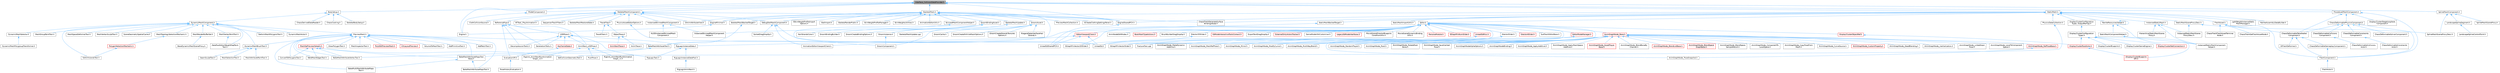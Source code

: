 digraph "Interface_CollisionDataProvider.h"
{
 // INTERACTIVE_SVG=YES
 // LATEX_PDF_SIZE
  bgcolor="transparent";
  edge [fontname=Helvetica,fontsize=10,labelfontname=Helvetica,labelfontsize=10];
  node [fontname=Helvetica,fontsize=10,shape=box,height=0.2,width=0.4];
  Node1 [id="Node000001",label="Interface_CollisionDataProvider.h",height=0.2,width=0.4,color="gray40", fillcolor="grey60", style="filled", fontcolor="black",tooltip=" "];
  Node1 -> Node2 [id="edge1_Node000001_Node000002",dir="back",color="steelblue1",style="solid",tooltip=" "];
  Node2 [id="Node000002",label="BodySetup.h",height=0.2,width=0.4,color="grey40", fillcolor="white", style="filled",URL="$d8/d7b/BodySetup_8h.html",tooltip=" "];
  Node2 -> Node3 [id="edge2_Node000002_Node000003",dir="back",color="steelblue1",style="solid",tooltip=" "];
  Node3 [id="Node000003",label="ChaosCooking.h",height=0.2,width=0.4,color="grey40", fillcolor="white", style="filled",URL="$de/d88/ChaosCooking_8h.html",tooltip=" "];
  Node2 -> Node4 [id="edge3_Node000002_Node000004",dir="back",color="steelblue1",style="solid",tooltip=" "];
  Node4 [id="Node000004",label="ChaosDerivedDataReader.h",height=0.2,width=0.4,color="grey40", fillcolor="white", style="filled",URL="$de/d70/ChaosDerivedDataReader_8h.html",tooltip=" "];
  Node2 -> Node5 [id="edge4_Node000002_Node000005",dir="back",color="steelblue1",style="solid",tooltip=" "];
  Node5 [id="Node000005",label="DynamicMeshComponent.h",height=0.2,width=0.4,color="grey40", fillcolor="white", style="filled",URL="$d8/d66/DynamicMeshComponent_8h.html",tooltip=" "];
  Node5 -> Node6 [id="edge5_Node000005_Node000006",dir="back",color="steelblue1",style="solid",tooltip=" "];
  Node6 [id="Node000006",label="DataflowEditorWeightMapPaint\lTool.h",height=0.2,width=0.4,color="grey40", fillcolor="white", style="filled",URL="$db/d46/DataflowEditorWeightMapPaintTool_8h.html",tooltip=" "];
  Node5 -> Node7 [id="edge6_Node000005_Node000007",dir="back",color="steelblue1",style="solid",tooltip=" "];
  Node7 [id="Node000007",label="DeformMeshPolygonsTool.h",height=0.2,width=0.4,color="grey40", fillcolor="white", style="filled",URL="$db/d72/DeformMeshPolygonsTool_8h.html",tooltip=" "];
  Node5 -> Node8 [id="edge7_Node000005_Node000008",dir="back",color="steelblue1",style="solid",tooltip=" "];
  Node8 [id="Node000008",label="DynamicMeshActor.h",height=0.2,width=0.4,color="grey40", fillcolor="white", style="filled",URL="$d1/d71/DynamicMeshActor_8h.html",tooltip=" "];
  Node5 -> Node9 [id="edge8_Node000005_Node000009",dir="back",color="steelblue1",style="solid",tooltip=" "];
  Node9 [id="Node000009",label="DynamicMeshBrushTool.h",height=0.2,width=0.4,color="grey40", fillcolor="white", style="filled",URL="$da/d04/DynamicMeshBrushTool_8h.html",tooltip=" "];
  Node9 -> Node10 [id="edge9_Node000009_Node000010",dir="back",color="steelblue1",style="solid",tooltip=" "];
  Node10 [id="Node000010",label="MeshAttributePaintTool.h",height=0.2,width=0.4,color="grey40", fillcolor="white", style="filled",URL="$d3/d29/MeshAttributePaintTool_8h.html",tooltip=" "];
  Node9 -> Node11 [id="edge10_Node000009_Node000011",dir="back",color="steelblue1",style="solid",tooltip=" "];
  Node11 [id="Node000011",label="MeshSelectionTool.h",height=0.2,width=0.4,color="grey40", fillcolor="white", style="filled",URL="$d8/d80/MeshSelectionTool_8h.html",tooltip=" "];
  Node9 -> Node12 [id="edge11_Node000009_Node000012",dir="back",color="steelblue1",style="solid",tooltip=" "];
  Node12 [id="Node000012",label="SeamSculptTool.h",height=0.2,width=0.4,color="grey40", fillcolor="white", style="filled",URL="$d1/d31/SeamSculptTool_8h.html",tooltip=" "];
  Node5 -> Node13 [id="edge12_Node000005_Node000013",dir="back",color="steelblue1",style="solid",tooltip=" "];
  Node13 [id="Node000013",label="DynamicMeshSelector.h",height=0.2,width=0.4,color="grey40", fillcolor="white", style="filled",URL="$dc/d01/DynamicMeshSelector_8h.html",tooltip=" "];
  Node13 -> Node14 [id="edge13_Node000013_Node000014",dir="back",color="steelblue1",style="solid",tooltip=" "];
  Node14 [id="Node000014",label="DynamicMeshPolygroupTransformer.h",height=0.2,width=0.4,color="grey40", fillcolor="white", style="filled",URL="$dc/db2/DynamicMeshPolygroupTransformer_8h.html",tooltip=" "];
  Node5 -> Node15 [id="edge14_Node000005_Node000015",dir="back",color="steelblue1",style="solid",tooltip=" "];
  Node15 [id="Node000015",label="EditUVIslandsTool.h",height=0.2,width=0.4,color="grey40", fillcolor="white", style="filled",URL="$d0/de4/EditUVIslandsTool_8h.html",tooltip=" "];
  Node5 -> Node16 [id="edge15_Node000005_Node000016",dir="back",color="steelblue1",style="solid",tooltip=" "];
  Node16 [id="Node000016",label="MeshGroupPaintTool.h",height=0.2,width=0.4,color="grey40", fillcolor="white", style="filled",URL="$dd/d04/MeshGroupPaintTool_8h.html",tooltip=" "];
  Node5 -> Node17 [id="edge16_Node000005_Node000017",dir="back",color="steelblue1",style="solid",tooltip=" "];
  Node17 [id="Node000017",label="MeshRenderBufferSet.h",height=0.2,width=0.4,color="grey40", fillcolor="white", style="filled",URL="$de/dc2/MeshRenderBufferSet_8h.html",tooltip=" "];
  Node17 -> Node18 [id="edge17_Node000017_Node000018",dir="back",color="steelblue1",style="solid",tooltip=" "];
  Node18 [id="Node000018",label="BaseDynamicMeshSceneProxy.h",height=0.2,width=0.4,color="grey40", fillcolor="white", style="filled",URL="$d2/dee/BaseDynamicMeshSceneProxy_8h.html",tooltip=" "];
  Node5 -> Node19 [id="edge18_Node000005_Node000019",dir="back",color="steelblue1",style="solid",tooltip=" "];
  Node19 [id="Node000019",label="MeshSpaceDeformerTool.h",height=0.2,width=0.4,color="grey40", fillcolor="white", style="filled",URL="$d7/dc8/MeshSpaceDeformerTool_8h.html",tooltip=" "];
  Node5 -> Node20 [id="edge19_Node000005_Node000020",dir="back",color="steelblue1",style="solid",tooltip=" "];
  Node20 [id="Node000020",label="MeshTopologySelectionMechanic.h",height=0.2,width=0.4,color="grey40", fillcolor="white", style="filled",URL="$d5/d15/MeshTopologySelectionMechanic_8h.html",tooltip=" "];
  Node20 -> Node21 [id="edge20_Node000020_Node000021",dir="back",color="steelblue1",style="solid",tooltip=" "];
  Node21 [id="Node000021",label="PolygonSelectionMechanic.h",height=0.2,width=0.4,color="red", fillcolor="#FFF0F0", style="filled",URL="$da/dff/PolygonSelectionMechanic_8h.html",tooltip=" "];
  Node21 -> Node15 [id="edge21_Node000021_Node000015",dir="back",color="steelblue1",style="solid",tooltip=" "];
  Node5 -> Node23 [id="edge22_Node000005_Node000023",dir="back",color="steelblue1",style="solid",tooltip=" "];
  Node23 [id="Node000023",label="MeshVertexPaintTool.h",height=0.2,width=0.4,color="grey40", fillcolor="white", style="filled",URL="$db/d74/MeshVertexPaintTool_8h.html",tooltip=" "];
  Node23 -> Node6 [id="edge23_Node000023_Node000006",dir="back",color="steelblue1",style="solid",tooltip=" "];
  Node5 -> Node24 [id="edge24_Node000005_Node000024",dir="back",color="steelblue1",style="solid",tooltip=" "];
  Node24 [id="Node000024",label="MeshVertexSculptTool.h",height=0.2,width=0.4,color="grey40", fillcolor="white", style="filled",URL="$dc/da6/MeshVertexSculptTool_8h.html",tooltip=" "];
  Node5 -> Node25 [id="edge25_Node000005_Node000025",dir="back",color="steelblue1",style="solid",tooltip=" "];
  Node25 [id="Node000025",label="PreviewMesh.h",height=0.2,width=0.4,color="grey40", fillcolor="white", style="filled",URL="$d6/d30/PreviewMesh_8h.html",tooltip=" "];
  Node25 -> Node26 [id="edge26_Node000025_Node000026",dir="back",color="steelblue1",style="solid",tooltip=" "];
  Node26 [id="Node000026",label="AddPatchTool.h",height=0.2,width=0.4,color="grey40", fillcolor="white", style="filled",URL="$d5/deb/AddPatchTool_8h.html",tooltip=" "];
  Node25 -> Node27 [id="edge27_Node000025_Node000027",dir="back",color="steelblue1",style="solid",tooltip=" "];
  Node27 [id="Node000027",label="AddPrimitiveTool.h",height=0.2,width=0.4,color="grey40", fillcolor="white", style="filled",URL="$d5/dbf/AddPrimitiveTool_8h.html",tooltip=" "];
  Node25 -> Node28 [id="edge28_Node000025_Node000028",dir="back",color="steelblue1",style="solid",tooltip=" "];
  Node28 [id="Node000028",label="BakeMeshAttributeMapsTool.h",height=0.2,width=0.4,color="grey40", fillcolor="white", style="filled",URL="$d8/d14/BakeMeshAttributeMapsTool_8h.html",tooltip=" "];
  Node25 -> Node29 [id="edge29_Node000025_Node000029",dir="back",color="steelblue1",style="solid",tooltip=" "];
  Node29 [id="Node000029",label="BakeMeshAttributeMapsTool\lBase.h",height=0.2,width=0.4,color="grey40", fillcolor="white", style="filled",URL="$dc/d68/BakeMeshAttributeMapsToolBase_8h.html",tooltip=" "];
  Node29 -> Node28 [id="edge30_Node000029_Node000028",dir="back",color="steelblue1",style="solid",tooltip=" "];
  Node29 -> Node30 [id="edge31_Node000029_Node000030",dir="back",color="steelblue1",style="solid",tooltip=" "];
  Node30 [id="Node000030",label="BakeMultiMeshAttributeMaps\lTool.h",height=0.2,width=0.4,color="grey40", fillcolor="white", style="filled",URL="$d7/d65/BakeMultiMeshAttributeMapsTool_8h.html",tooltip=" "];
  Node25 -> Node31 [id="edge32_Node000025_Node000031",dir="back",color="steelblue1",style="solid",tooltip=" "];
  Node31 [id="Node000031",label="BakeMeshAttributeTool.h",height=0.2,width=0.4,color="grey40", fillcolor="white", style="filled",URL="$d0/d82/BakeMeshAttributeTool_8h.html",tooltip=" "];
  Node31 -> Node29 [id="edge33_Node000031_Node000029",dir="back",color="steelblue1",style="solid",tooltip=" "];
  Node31 -> Node32 [id="edge34_Node000031_Node000032",dir="back",color="steelblue1",style="solid",tooltip=" "];
  Node32 [id="Node000032",label="BakeMeshAttributeVertexTool.h",height=0.2,width=0.4,color="grey40", fillcolor="white", style="filled",URL="$d6/d76/BakeMeshAttributeVertexTool_8h.html",tooltip=" "];
  Node25 -> Node32 [id="edge35_Node000025_Node000032",dir="back",color="steelblue1",style="solid",tooltip=" "];
  Node25 -> Node30 [id="edge36_Node000025_Node000030",dir="back",color="steelblue1",style="solid",tooltip=" "];
  Node25 -> Node33 [id="edge37_Node000025_Node000033",dir="back",color="steelblue1",style="solid",tooltip=" "];
  Node33 [id="Node000033",label="ConvertToPolygonsTool.h",height=0.2,width=0.4,color="grey40", fillcolor="white", style="filled",URL="$d7/d5a/ConvertToPolygonsTool_8h.html",tooltip=" "];
  Node25 -> Node34 [id="edge38_Node000025_Node000034",dir="back",color="steelblue1",style="solid",tooltip=" "];
  Node34 [id="Node000034",label="DrawPolygonTool.h",height=0.2,width=0.4,color="grey40", fillcolor="white", style="filled",URL="$d0/d15/DrawPolygonTool_8h.html",tooltip=" "];
  Node25 -> Node9 [id="edge39_Node000025_Node000009",dir="back",color="steelblue1",style="solid",tooltip=" "];
  Node25 -> Node35 [id="edge40_Node000025_Node000035",dir="back",color="steelblue1",style="solid",tooltip=" "];
  Node35 [id="Node000035",label="MeshInspectorTool.h",height=0.2,width=0.4,color="grey40", fillcolor="white", style="filled",URL="$de/da1/MeshInspectorTool_8h.html",tooltip=" "];
  Node25 -> Node36 [id="edge41_Node000025_Node000036",dir="back",color="steelblue1",style="solid",tooltip=" "];
  Node36 [id="Node000036",label="MeshOpPreviewHelpers.h",height=0.2,width=0.4,color="red", fillcolor="#FFF0F0", style="filled",URL="$de/d33/MeshOpPreviewHelpers_8h.html",tooltip=" "];
  Node36 -> Node29 [id="edge42_Node000036_Node000029",dir="back",color="steelblue1",style="solid",tooltip=" "];
  Node36 -> Node32 [id="edge43_Node000036_Node000032",dir="back",color="steelblue1",style="solid",tooltip=" "];
  Node36 -> Node33 [id="edge44_Node000036_Node000033",dir="back",color="steelblue1",style="solid",tooltip=" "];
  Node36 -> Node66 [id="edge45_Node000036_Node000066",dir="back",color="steelblue1",style="solid",tooltip=" "];
  Node66 [id="Node000066",label="SetCollisionGeometryTool.h",height=0.2,width=0.4,color="grey40", fillcolor="white", style="filled",URL="$d0/de6/SetCollisionGeometryTool_8h.html",tooltip=" "];
  Node36 -> Node70 [id="edge46_Node000036_Node000070",dir="back",color="steelblue1",style="solid",tooltip=" "];
  Node70 [id="Node000070",label="WeldMeshEdgesTool.h",height=0.2,width=0.4,color="grey40", fillcolor="white", style="filled",URL="$d5/d6e/WeldMeshEdgesTool_8h.html",tooltip=" "];
  Node25 -> Node71 [id="edge47_Node000025_Node000071",dir="back",color="steelblue1",style="solid",tooltip=" "];
  Node71 [id="Node000071",label="PolyEditPreviewMesh.h",height=0.2,width=0.4,color="red", fillcolor="#FFF0F0", style="filled",URL="$d2/de8/PolyEditPreviewMesh_8h.html",tooltip=" "];
  Node25 -> Node73 [id="edge48_Node000025_Node000073",dir="back",color="steelblue1",style="solid",tooltip=" "];
  Node73 [id="Node000073",label="UVLayoutPreview.h",height=0.2,width=0.4,color="red", fillcolor="#FFF0F0", style="filled",URL="$dd/d16/UVLayoutPreview_8h.html",tooltip=" "];
  Node25 -> Node76 [id="edge49_Node000025_Node000076",dir="back",color="steelblue1",style="solid",tooltip=" "];
  Node76 [id="Node000076",label="VolumeToMeshTool.h",height=0.2,width=0.4,color="grey40", fillcolor="white", style="filled",URL="$de/d64/VolumeToMeshTool_8h.html",tooltip=" "];
  Node25 -> Node70 [id="edge50_Node000025_Node000070",dir="back",color="steelblue1",style="solid",tooltip=" "];
  Node5 -> Node77 [id="edge51_Node000005_Node000077",dir="back",color="steelblue1",style="solid",tooltip=" "];
  Node77 [id="Node000077",label="SceneGeometrySpatialCache.h",height=0.2,width=0.4,color="grey40", fillcolor="white", style="filled",URL="$d6/d6f/SceneGeometrySpatialCache_8h.html",tooltip=" "];
  Node2 -> Node78 [id="edge52_Node000002_Node000078",dir="back",color="steelblue1",style="solid",tooltip=" "];
  Node78 [id="Node000078",label="SkeletalBodySetup.h",height=0.2,width=0.4,color="grey40", fillcolor="white", style="filled",URL="$dc/dbc/SkeletalBodySetup_8h.html",tooltip=" "];
  Node1 -> Node79 [id="edge53_Node000001_Node000079",dir="back",color="steelblue1",style="solid",tooltip=" "];
  Node79 [id="Node000079",label="Engine.h",height=0.2,width=0.4,color="grey40", fillcolor="white", style="filled",URL="$d1/d34/Public_2Engine_8h.html",tooltip=" "];
  Node1 -> Node80 [id="edge54_Node000001_Node000080",dir="back",color="steelblue1",style="solid",tooltip=" "];
  Node80 [id="Node000080",label="EngineSharedPCH.h",height=0.2,width=0.4,color="grey40", fillcolor="white", style="filled",URL="$dc/dbb/EngineSharedPCH_8h.html",tooltip=" "];
  Node80 -> Node81 [id="edge55_Node000080_Node000081",dir="back",color="steelblue1",style="solid",tooltip=" "];
  Node81 [id="Node000081",label="UnrealEdSharedPCH.h",height=0.2,width=0.4,color="grey40", fillcolor="white", style="filled",URL="$d1/de6/UnrealEdSharedPCH_8h.html",tooltip=" "];
  Node1 -> Node82 [id="edge56_Node000001_Node000082",dir="back",color="steelblue1",style="solid",tooltip=" "];
  Node82 [id="Node000082",label="ModelComponent.h",height=0.2,width=0.4,color="grey40", fillcolor="white", style="filled",URL="$d9/d34/ModelComponent_8h.html",tooltip=" "];
  Node82 -> Node79 [id="edge57_Node000082_Node000079",dir="back",color="steelblue1",style="solid",tooltip=" "];
  Node1 -> Node83 [id="edge58_Node000001_Node000083",dir="back",color="steelblue1",style="solid",tooltip=" "];
  Node83 [id="Node000083",label="ProceduralMeshComponent.h",height=0.2,width=0.4,color="grey40", fillcolor="white", style="filled",URL="$d5/d29/ProceduralMeshComponent_8h.html",tooltip=" "];
  Node83 -> Node84 [id="edge59_Node000083_Node000084",dir="back",color="steelblue1",style="solid",tooltip=" "];
  Node84 [id="Node000084",label="ChaosDeformablePhysicsComponent.h",height=0.2,width=0.4,color="grey40", fillcolor="white", style="filled",URL="$d3/da9/ChaosDeformablePhysicsComponent_8h.html",tooltip=" "];
  Node84 -> Node85 [id="edge60_Node000084_Node000085",dir="back",color="steelblue1",style="solid",tooltip=" "];
  Node85 [id="Node000085",label="ChaosDeformableCollisions\lComponent.h",height=0.2,width=0.4,color="grey40", fillcolor="white", style="filled",URL="$d3/da7/ChaosDeformableCollisionsComponent_8h.html",tooltip=" "];
  Node85 -> Node86 [id="edge61_Node000085_Node000086",dir="back",color="steelblue1",style="solid",tooltip=" "];
  Node86 [id="Node000086",label="ChaosDeformableCollisions\lActor.h",height=0.2,width=0.4,color="grey40", fillcolor="white", style="filled",URL="$d2/dce/ChaosDeformableCollisionsActor_8h.html",tooltip=" "];
  Node84 -> Node87 [id="edge62_Node000084_Node000087",dir="back",color="steelblue1",style="solid",tooltip=" "];
  Node87 [id="Node000087",label="ChaosDeformableConstraints\lComponent.h",height=0.2,width=0.4,color="grey40", fillcolor="white", style="filled",URL="$d9/df8/ChaosDeformableConstraintsComponent_8h.html",tooltip=" "];
  Node87 -> Node88 [id="edge63_Node000087_Node000088",dir="back",color="steelblue1",style="solid",tooltip=" "];
  Node88 [id="Node000088",label="ChaosDeformableConstraints\lActor.h",height=0.2,width=0.4,color="grey40", fillcolor="white", style="filled",URL="$d0/dd2/ChaosDeformableConstraintsActor_8h.html",tooltip=" "];
  Node84 -> Node89 [id="edge64_Node000084_Node000089",dir="back",color="steelblue1",style="solid",tooltip=" "];
  Node89 [id="Node000089",label="ChaosDeformableSolverComponent.h",height=0.2,width=0.4,color="grey40", fillcolor="white", style="filled",URL="$dd/df6/ChaosDeformableSolverComponent_8h.html",tooltip=" "];
  Node84 -> Node90 [id="edge65_Node000084_Node000090",dir="back",color="steelblue1",style="solid",tooltip=" "];
  Node90 [id="Node000090",label="ChaosDeformableTetrahedral\lComponent.h",height=0.2,width=0.4,color="grey40", fillcolor="white", style="filled",URL="$d3/db3/ChaosDeformableTetrahedralComponent_8h.html",tooltip=" "];
  Node90 -> Node91 [id="edge66_Node000090_Node000091",dir="back",color="steelblue1",style="solid",tooltip=" "];
  Node91 [id="Node000091",label="ChaosDeformableGameplayComponent.h",height=0.2,width=0.4,color="grey40", fillcolor="white", style="filled",URL="$d4/de0/ChaosDeformableGameplayComponent_8h.html",tooltip=" "];
  Node91 -> Node92 [id="edge67_Node000091_Node000092",dir="back",color="steelblue1",style="solid",tooltip=" "];
  Node92 [id="Node000092",label="FleshComponent.h",height=0.2,width=0.4,color="grey40", fillcolor="white", style="filled",URL="$d0/d29/FleshComponent_8h.html",tooltip=" "];
  Node92 -> Node93 [id="edge68_Node000092_Node000093",dir="back",color="steelblue1",style="solid",tooltip=" "];
  Node93 [id="Node000093",label="FleshActor.h",height=0.2,width=0.4,color="grey40", fillcolor="white", style="filled",URL="$d1/d7e/FleshActor_8h.html",tooltip=" "];
  Node90 -> Node94 [id="edge69_Node000090_Node000094",dir="back",color="steelblue1",style="solid",tooltip=" "];
  Node94 [id="Node000094",label="DIFleshDeformer.h",height=0.2,width=0.4,color="grey40", fillcolor="white", style="filled",URL="$d6/d60/DIFleshDeformer_8h.html",tooltip=" "];
  Node90 -> Node92 [id="edge70_Node000090_Node000092",dir="back",color="steelblue1",style="solid",tooltip=" "];
  Node84 -> Node92 [id="edge71_Node000084_Node000092",dir="back",color="steelblue1",style="solid",tooltip=" "];
  Node83 -> Node90 [id="edge72_Node000083_Node000090",dir="back",color="steelblue1",style="solid",tooltip=" "];
  Node83 -> Node95 [id="edge73_Node000083_Node000095",dir="back",color="steelblue1",style="solid",tooltip=" "];
  Node95 [id="Node000095",label="DisplayClusterStageIsosphere\lComponent.h",height=0.2,width=0.4,color="grey40", fillcolor="white", style="filled",URL="$db/d0b/DisplayClusterStageIsosphereComponent_8h.html",tooltip=" "];
  Node83 -> Node92 [id="edge74_Node000083_Node000092",dir="back",color="steelblue1",style="solid",tooltip=" "];
  Node1 -> Node96 [id="edge75_Node000001_Node000096",dir="back",color="steelblue1",style="solid",tooltip=" "];
  Node96 [id="Node000096",label="SkeletalMesh.h",height=0.2,width=0.4,color="grey40", fillcolor="white", style="filled",URL="$d6/de7/SkeletalMesh_8h.html",tooltip=" "];
  Node96 -> Node97 [id="edge76_Node000096_Node000097",dir="back",color="steelblue1",style="solid",tooltip=" "];
  Node97 [id="Node000097",label="AnimationEditorUtils.h",height=0.2,width=0.4,color="grey40", fillcolor="white", style="filled",URL="$df/d23/AnimationEditorUtils_8h.html",tooltip=" "];
  Node96 -> Node98 [id="edge77_Node000096_Node000098",dir="back",color="steelblue1",style="solid",tooltip=" "];
  Node98 [id="Node000098",label="ChaosFleshGenerateSurface\lBindingsNode.h",height=0.2,width=0.4,color="grey40", fillcolor="white", style="filled",URL="$db/dca/ChaosFleshGenerateSurfaceBindingsNode_8h.html",tooltip=" "];
  Node96 -> Node99 [id="edge78_Node000096_Node000099",dir="back",color="steelblue1",style="solid",tooltip=" "];
  Node99 [id="Node000099",label="DebugSkelMeshComponent.h",height=0.2,width=0.4,color="grey40", fillcolor="white", style="filled",URL="$d5/d33/DebugSkelMeshComponent_8h.html",tooltip=" "];
  Node99 -> Node100 [id="edge79_Node000099_Node000100",dir="back",color="steelblue1",style="solid",tooltip=" "];
  Node100 [id="Node000100",label="AnimationEditorViewportClient.h",height=0.2,width=0.4,color="grey40", fillcolor="white", style="filled",URL="$d1/d45/AnimationEditorViewportClient_8h.html",tooltip=" "];
  Node99 -> Node101 [id="edge80_Node000099_Node000101",dir="back",color="steelblue1",style="solid",tooltip=" "];
  Node101 [id="Node000101",label="SocketDragDropOp.h",height=0.2,width=0.4,color="grey40", fillcolor="white", style="filled",URL="$d2/d53/SocketDragDropOp_8h.html",tooltip=" "];
  Node99 -> Node102 [id="edge81_Node000099_Node000102",dir="back",color="steelblue1",style="solid",tooltip=" "];
  Node102 [id="Node000102",label="UnrealEd.h",height=0.2,width=0.4,color="grey40", fillcolor="white", style="filled",URL="$d2/d5f/UnrealEd_8h.html",tooltip=" "];
  Node96 -> Node103 [id="edge82_Node000096_Node000103",dir="back",color="steelblue1",style="solid",tooltip=" "];
  Node103 [id="Node000103",label="EngineMinimal.h",height=0.2,width=0.4,color="grey40", fillcolor="white", style="filled",URL="$d0/d2c/EngineMinimal_8h.html",tooltip=" "];
  Node103 -> Node79 [id="edge83_Node000103_Node000079",dir="back",color="steelblue1",style="solid",tooltip=" "];
  Node96 -> Node80 [id="edge84_Node000096_Node000080",dir="back",color="steelblue1",style="solid",tooltip=" "];
  Node96 -> Node104 [id="edge85_Node000096_Node000104",dir="back",color="steelblue1",style="solid",tooltip=" "];
  Node104 [id="Node000104",label="GroomAsset.h",height=0.2,width=0.4,color="grey40", fillcolor="white", style="filled",URL="$d8/df1/GroomAsset_8h.html",tooltip=" "];
  Node104 -> Node105 [id="edge86_Node000104_Node000105",dir="back",color="steelblue1",style="solid",tooltip=" "];
  Node105 [id="Node000105",label="GroomCache.h",height=0.2,width=0.4,color="grey40", fillcolor="white", style="filled",URL="$d7/d6e/GroomCache_8h.html",tooltip=" "];
  Node104 -> Node106 [id="edge87_Node000104_Node000106",dir="back",color="steelblue1",style="solid",tooltip=" "];
  Node106 [id="Node000106",label="GroomComponent.h",height=0.2,width=0.4,color="grey40", fillcolor="white", style="filled",URL="$de/d2e/GroomComponent_8h.html",tooltip=" "];
  Node104 -> Node107 [id="edge88_Node000104_Node000107",dir="back",color="steelblue1",style="solid",tooltip=" "];
  Node107 [id="Node000107",label="GroomCreateFollicleMaskOptions.h",height=0.2,width=0.4,color="grey40", fillcolor="white", style="filled",URL="$d7/d8b/GroomCreateFollicleMaskOptions_8h.html",tooltip=" "];
  Node104 -> Node108 [id="edge89_Node000104_Node000108",dir="back",color="steelblue1",style="solid",tooltip=" "];
  Node108 [id="Node000108",label="GroomCreateStrandsTextures\lOptions.h",height=0.2,width=0.4,color="grey40", fillcolor="white", style="filled",URL="$da/dfc/GroomCreateStrandsTexturesOptions_8h.html",tooltip=" "];
  Node104 -> Node109 [id="edge90_Node000104_Node000109",dir="back",color="steelblue1",style="solid",tooltip=" "];
  Node109 [id="Node000109",label="GroomInstance.h",height=0.2,width=0.4,color="grey40", fillcolor="white", style="filled",URL="$dd/d47/GroomInstance_8h.html",tooltip=" "];
  Node109 -> Node106 [id="edge91_Node000109_Node000106",dir="back",color="steelblue1",style="solid",tooltip=" "];
  Node104 -> Node110 [id="edge92_Node000104_Node000110",dir="back",color="steelblue1",style="solid",tooltip=" "];
  Node110 [id="Node000110",label="NiagaraDataInterfaceHair\lStrands.h",height=0.2,width=0.4,color="grey40", fillcolor="white", style="filled",URL="$da/dd2/NiagaraDataInterfaceHairStrands_8h.html",tooltip=" "];
  Node96 -> Node111 [id="edge93_Node000096_Node000111",dir="back",color="steelblue1",style="solid",tooltip=" "];
  Node111 [id="Node000111",label="GroomBindingAsset.h",height=0.2,width=0.4,color="grey40", fillcolor="white", style="filled",URL="$de/d26/GroomBindingAsset_8h.html",tooltip=" "];
  Node111 -> Node112 [id="edge94_Node000111_Node000112",dir="back",color="steelblue1",style="solid",tooltip=" "];
  Node112 [id="Node000112",label="GroomBindingBuilder.h",height=0.2,width=0.4,color="grey40", fillcolor="white", style="filled",URL="$d2/d2f/GroomBindingBuilder_8h.html",tooltip=" "];
  Node111 -> Node106 [id="edge95_Node000111_Node000106",dir="back",color="steelblue1",style="solid",tooltip=" "];
  Node111 -> Node113 [id="edge96_Node000111_Node000113",dir="back",color="steelblue1",style="solid",tooltip=" "];
  Node113 [id="Node000113",label="GroomCreateBindingOptions.h",height=0.2,width=0.4,color="grey40", fillcolor="white", style="filled",URL="$d5/dba/GroomCreateBindingOptions_8h.html",tooltip=" "];
  Node111 -> Node109 [id="edge97_Node000111_Node000109",dir="back",color="steelblue1",style="solid",tooltip=" "];
  Node111 -> Node114 [id="edge98_Node000111_Node000114",dir="back",color="steelblue1",style="solid",tooltip=" "];
  Node114 [id="Node000114",label="HairStrandsCore.h",height=0.2,width=0.4,color="grey40", fillcolor="white", style="filled",URL="$d7/def/HairStrandsCore_8h.html",tooltip=" "];
  Node96 -> Node115 [id="edge99_Node000096_Node000115",dir="back",color="steelblue1",style="solid",tooltip=" "];
  Node115 [id="Node000115",label="PreviewMeshCollection.h",height=0.2,width=0.4,color="grey40", fillcolor="white", style="filled",URL="$dc/d45/PreviewMeshCollection_8h.html",tooltip=" "];
  Node96 -> Node116 [id="edge100_Node000096_Node000116",dir="back",color="steelblue1",style="solid",tooltip=" "];
  Node116 [id="Node000116",label="RigLogicInstanceData.h",height=0.2,width=0.4,color="grey40", fillcolor="white", style="filled",URL="$d5/d38/RigLogicInstanceData_8h.html",tooltip=" "];
  Node116 -> Node117 [id="edge101_Node000116_Node000117",dir="back",color="steelblue1",style="solid",tooltip=" "];
  Node117 [id="Node000117",label="RigLogicInstanceDataPool.h",height=0.2,width=0.4,color="grey40", fillcolor="white", style="filled",URL="$d3/df0/RigLogicInstanceDataPool_8h.html",tooltip=" "];
  Node117 -> Node118 [id="edge102_Node000117_Node000118",dir="back",color="steelblue1",style="solid",tooltip=" "];
  Node118 [id="Node000118",label="RigLogicAnimNext.h",height=0.2,width=0.4,color="grey40", fillcolor="white", style="filled",URL="$d6/dae/RigLogicAnimNext_8h.html",tooltip=" "];
  Node116 -> Node119 [id="edge103_Node000116_Node000119",dir="back",color="steelblue1",style="solid",tooltip=" "];
  Node119 [id="Node000119",label="RigLogicTask.h",height=0.2,width=0.4,color="grey40", fillcolor="white", style="filled",URL="$dd/de7/RigLogicTask_8h.html",tooltip=" "];
  Node96 -> Node120 [id="edge104_Node000096_Node000120",dir="back",color="steelblue1",style="solid",tooltip=" "];
  Node120 [id="Node000120",label="SAnimAttributeView.h",height=0.2,width=0.4,color="grey40", fillcolor="white", style="filled",URL="$df/d42/SAnimAttributeView_8h.html",tooltip=" "];
  Node96 -> Node121 [id="edge105_Node000096_Node000121",dir="back",color="steelblue1",style="solid",tooltip=" "];
  Node121 [id="Node000121",label="SCreateClothingSettingsPanel.h",height=0.2,width=0.4,color="grey40", fillcolor="white", style="filled",URL="$d1/d49/SCreateClothingSettingsPanel_8h.html",tooltip=" "];
  Node96 -> Node122 [id="edge106_Node000096_Node000122",dir="back",color="steelblue1",style="solid",tooltip=" "];
  Node122 [id="Node000122",label="SSkinWeightProfileImport\lOptions.h",height=0.2,width=0.4,color="grey40", fillcolor="white", style="filled",URL="$d9/d21/SSkinWeightProfileImportOptions_8h.html",tooltip=" "];
  Node96 -> Node123 [id="edge107_Node000096_Node000123",dir="back",color="steelblue1",style="solid",tooltip=" "];
  Node123 [id="Node000123",label="SkelImport.h",height=0.2,width=0.4,color="grey40", fillcolor="white", style="filled",URL="$d2/d8b/SkelImport_8h.html",tooltip=" "];
  Node96 -> Node124 [id="edge108_Node000096_Node000124",dir="back",color="steelblue1",style="solid",tooltip=" "];
  Node124 [id="Node000124",label="SkeletalMeshBackedTarget.h",height=0.2,width=0.4,color="grey40", fillcolor="white", style="filled",URL="$d7/da8/SkeletalMeshBackedTarget_8h.html",tooltip=" "];
  Node124 -> Node31 [id="edge109_Node000124_Node000031",dir="back",color="steelblue1",style="solid",tooltip=" "];
  Node96 -> Node125 [id="edge110_Node000096_Node000125",dir="back",color="steelblue1",style="solid",tooltip=" "];
  Node125 [id="Node000125",label="SkeletalMeshUpdate.h",height=0.2,width=0.4,color="grey40", fillcolor="white", style="filled",URL="$df/d79/SkeletalMeshUpdate_8h.html",tooltip=" "];
  Node125 -> Node126 [id="edge111_Node000125_Node000126",dir="back",color="steelblue1",style="solid",tooltip=" "];
  Node126 [id="Node000126",label="SkeletalMeshUpdate.cpp",height=0.2,width=0.4,color="grey40", fillcolor="white", style="filled",URL="$db/d45/SkeletalMeshUpdate_8cpp.html",tooltip=" "];
  Node96 -> Node127 [id="edge112_Node000096_Node000127",dir="back",color="steelblue1",style="solid",tooltip=" "];
  Node127 [id="Node000127",label="SkeletalRenderPublic.h",height=0.2,width=0.4,color="grey40", fillcolor="white", style="filled",URL="$d5/d40/SkeletalRenderPublic_8h.html",tooltip=" "];
  Node96 -> Node128 [id="edge113_Node000096_Node000128",dir="back",color="steelblue1",style="solid",tooltip=" "];
  Node128 [id="Node000128",label="SkinWeightProfileManager.h",height=0.2,width=0.4,color="grey40", fillcolor="white", style="filled",URL="$d4/d83/SkinWeightProfileManager_8h.html",tooltip=" "];
  Node96 -> Node129 [id="edge114_Node000096_Node000129",dir="back",color="steelblue1",style="solid",tooltip=" "];
  Node129 [id="Node000129",label="SkinWeightsUtilities.h",height=0.2,width=0.4,color="grey40", fillcolor="white", style="filled",URL="$d1/d40/SkinWeightsUtilities_8h.html",tooltip=" "];
  Node96 -> Node130 [id="edge115_Node000096_Node000130",dir="back",color="steelblue1",style="solid",tooltip=" "];
  Node130 [id="Node000130",label="SkinnedMeshComponentHelper.h",height=0.2,width=0.4,color="grey40", fillcolor="white", style="filled",URL="$db/d81/SkinnedMeshComponentHelper_8h.html",tooltip=" "];
  Node130 -> Node131 [id="edge116_Node000130_Node000131",dir="back",color="steelblue1",style="solid",tooltip=" "];
  Node131 [id="Node000131",label="InstancedSkinnedMeshComponent\lHelper.h",height=0.2,width=0.4,color="grey40", fillcolor="white", style="filled",URL="$d1/d86/InstancedSkinnedMeshComponentHelper_8h.html",tooltip=" "];
  Node1 -> Node132 [id="edge117_Node000001_Node000132",dir="back",color="steelblue1",style="solid",tooltip=" "];
  Node132 [id="Node000132",label="SkeletalMeshComponent.h",height=0.2,width=0.4,color="grey40", fillcolor="white", style="filled",URL="$d8/db5/SkeletalMeshComponent_8h.html",tooltip=" "];
  Node132 -> Node133 [id="edge118_Node000132_Node000133",dir="back",color="steelblue1",style="solid",tooltip=" "];
  Node133 [id="Node000133",label="BTTask_PlayAnimation.h",height=0.2,width=0.4,color="grey40", fillcolor="white", style="filled",URL="$db/d8d/BTTask__PlayAnimation_8h.html",tooltip=" "];
  Node132 -> Node134 [id="edge119_Node000132_Node000134",dir="back",color="steelblue1",style="solid",tooltip=" "];
  Node134 [id="Node000134",label="ClothCollisionSource.h",height=0.2,width=0.4,color="grey40", fillcolor="white", style="filled",URL="$d2/dac/ClothCollisionSource_8h.html",tooltip=" "];
  Node132 -> Node99 [id="edge120_Node000132_Node000099",dir="back",color="steelblue1",style="solid",tooltip=" "];
  Node132 -> Node103 [id="edge121_Node000132_Node000103",dir="back",color="steelblue1",style="solid",tooltip=" "];
  Node132 -> Node80 [id="edge122_Node000132_Node000080",dir="back",color="steelblue1",style="solid",tooltip=" "];
  Node132 -> Node135 [id="edge123_Node000132_Node000135",dir="back",color="steelblue1",style="solid",tooltip=" "];
  Node135 [id="Node000135",label="InstancedSkinnedMeshComponent.h",height=0.2,width=0.4,color="grey40", fillcolor="white", style="filled",URL="$d7/da7/InstancedSkinnedMeshComponent_8h.html",tooltip=" "];
  Node135 -> Node136 [id="edge124_Node000135_Node000136",dir="back",color="steelblue1",style="solid",tooltip=" "];
  Node136 [id="Node000136",label="HLODInstancedSkinnedMesh\lComponent.h",height=0.2,width=0.4,color="grey40", fillcolor="white", style="filled",URL="$d5/d06/HLODInstancedSkinnedMeshComponent_8h.html",tooltip=" "];
  Node135 -> Node131 [id="edge125_Node000135_Node000131",dir="back",color="steelblue1",style="solid",tooltip=" "];
  Node132 -> Node137 [id="edge126_Node000132_Node000137",dir="back",color="steelblue1",style="solid",tooltip=" "];
  Node137 [id="Node000137",label="PhysicsAssetEditorOptions.h",height=0.2,width=0.4,color="grey40", fillcolor="white", style="filled",URL="$df/d83/PhysicsAssetEditorOptions_8h.html",tooltip=" "];
  Node137 -> Node102 [id="edge127_Node000137_Node000102",dir="back",color="steelblue1",style="solid",tooltip=" "];
  Node132 -> Node138 [id="edge128_Node000132_Node000138",dir="back",color="steelblue1",style="solid",tooltip=" "];
  Node138 [id="Node000138",label="ReferencePose.h",height=0.2,width=0.4,color="grey40", fillcolor="white", style="filled",URL="$d7/d7f/ReferencePose_8h.html",tooltip=" "];
  Node138 -> Node139 [id="edge129_Node000138_Node000139",dir="back",color="steelblue1",style="solid",tooltip=" "];
  Node139 [id="Node000139",label="AnimNext_LODPose.h",height=0.2,width=0.4,color="grey40", fillcolor="white", style="filled",URL="$d7/d76/AnimNext__LODPose_8h.html",tooltip=" "];
  Node139 -> Node140 [id="edge130_Node000139_Node000140",dir="back",color="steelblue1",style="solid",tooltip=" "];
  Node140 [id="Node000140",label="PushPose.h",height=0.2,width=0.4,color="grey40", fillcolor="white", style="filled",URL="$d2/de9/PushPose_8h.html",tooltip=" "];
  Node139 -> Node141 [id="edge131_Node000139_Node000141",dir="back",color="steelblue1",style="solid",tooltip=" "];
  Node141 [id="Node000141",label="RigUnit_AnimNextRunAnimation\lGraph_v1.h",height=0.2,width=0.4,color="grey40", fillcolor="white", style="filled",URL="$d1/df7/RigUnit__AnimNextRunAnimationGraph__v1_8h.html",tooltip=" "];
  Node139 -> Node142 [id="edge132_Node000139_Node000142",dir="back",color="steelblue1",style="solid",tooltip=" "];
  Node142 [id="Node000142",label="RigUnit_AnimNextRunAnimation\lGraph_v2.h",height=0.2,width=0.4,color="grey40", fillcolor="white", style="filled",URL="$d6/d84/RigUnit__AnimNextRunAnimationGraph__v2_8h.html",tooltip=" "];
  Node138 -> Node143 [id="edge133_Node000138_Node000143",dir="back",color="steelblue1",style="solid",tooltip=" "];
  Node143 [id="Node000143",label="DecompressionTools.h",height=0.2,width=0.4,color="grey40", fillcolor="white", style="filled",URL="$db/dae/DecompressionTools_8h.html",tooltip=" "];
  Node138 -> Node144 [id="edge134_Node000138_Node000144",dir="back",color="steelblue1",style="solid",tooltip=" "];
  Node144 [id="Node000144",label="EvaluationVM.h",height=0.2,width=0.4,color="grey40", fillcolor="white", style="filled",URL="$d0/d71/EvaluationVM_8h.html",tooltip=" "];
  Node144 -> Node145 [id="edge135_Node000144_Node000145",dir="back",color="steelblue1",style="solid",tooltip=" "];
  Node145 [id="Node000145",label="PoseHistoryEvaluation.h",height=0.2,width=0.4,color="grey40", fillcolor="white", style="filled",URL="$d5/d97/PoseHistoryEvaluation_8h.html",tooltip=" "];
  Node138 -> Node146 [id="edge136_Node000138_Node000146",dir="back",color="steelblue1",style="solid",tooltip=" "];
  Node146 [id="Node000146",label="GenerationTools.h",height=0.2,width=0.4,color="grey40", fillcolor="white", style="filled",URL="$d9/d81/GenerationTools_8h.html",tooltip=" "];
  Node138 -> Node147 [id="edge137_Node000138_Node000147",dir="back",color="steelblue1",style="solid",tooltip=" "];
  Node147 [id="Node000147",label="LODPose.h",height=0.2,width=0.4,color="grey40", fillcolor="white", style="filled",URL="$d5/d7b/LODPose_8h.html",tooltip=" "];
  Node147 -> Node139 [id="edge138_Node000147_Node000139",dir="back",color="steelblue1",style="solid",tooltip=" "];
  Node147 -> Node143 [id="edge139_Node000147_Node000143",dir="back",color="steelblue1",style="solid",tooltip=" "];
  Node147 -> Node146 [id="edge140_Node000147_Node000146",dir="back",color="steelblue1",style="solid",tooltip=" "];
  Node147 -> Node148 [id="edge141_Node000147_Node000148",dir="back",color="steelblue1",style="solid",tooltip=" "];
  Node148 [id="Node000148",label="KeyframeState.h",height=0.2,width=0.4,color="red", fillcolor="#FFF0F0", style="filled",URL="$d3/dcd/KeyframeState_8h.html",tooltip=" "];
  Node148 -> Node144 [id="edge142_Node000148_Node000144",dir="back",color="steelblue1",style="solid",tooltip=" "];
  Node147 -> Node116 [id="edge143_Node000147_Node000116",dir="back",color="steelblue1",style="solid",tooltip=" "];
  Node147 -> Node119 [id="edge144_Node000147_Node000119",dir="back",color="steelblue1",style="solid",tooltip=" "];
  Node132 -> Node120 [id="edge145_Node000132_Node000120",dir="back",color="steelblue1",style="solid",tooltip=" "];
  Node132 -> Node153 [id="edge146_Node000132_Node000153",dir="back",color="steelblue1",style="solid",tooltip=" "];
  Node153 [id="Node000153",label="SequencerTrackFilters.h",height=0.2,width=0.4,color="grey40", fillcolor="white", style="filled",URL="$df/d72/SequencerTrackFilters_8h.html",tooltip=" "];
  Node132 -> Node154 [id="edge147_Node000132_Node000154",dir="back",color="steelblue1",style="solid",tooltip=" "];
  Node154 [id="Node000154",label="SkeletalMeshRestoreState.h",height=0.2,width=0.4,color="grey40", fillcolor="white", style="filled",URL="$d4/dfa/SkeletalMeshRestoreState_8h.html",tooltip=" "];
  Node132 -> Node155 [id="edge148_Node000132_Node000155",dir="back",color="steelblue1",style="solid",tooltip=" "];
  Node155 [id="Node000155",label="TraceFilter.h",height=0.2,width=0.4,color="grey40", fillcolor="white", style="filled",URL="$de/dc1/TraceFilter_8h.html",tooltip=" "];
  Node155 -> Node156 [id="edge149_Node000155_Node000156",dir="back",color="steelblue1",style="solid",tooltip=" "];
  Node156 [id="Node000156",label="ObjectTrace.h",height=0.2,width=0.4,color="grey40", fillcolor="white", style="filled",URL="$d5/d70/ObjectTrace_8h.html",tooltip=" "];
  Node156 -> Node157 [id="edge150_Node000156_Node000157",dir="back",color="steelblue1",style="solid",tooltip=" "];
  Node157 [id="Node000157",label="AnimNextTrace.h",height=0.2,width=0.4,color="red", fillcolor="#FFF0F0", style="filled",URL="$d5/d1d/AnimNextTrace_8h.html",tooltip=" "];
  Node156 -> Node190 [id="edge151_Node000156_Node000190",dir="back",color="steelblue1",style="solid",tooltip=" "];
  Node190 [id="Node000190",label="AnimTrace.h",height=0.2,width=0.4,color="grey40", fillcolor="white", style="filled",URL="$dd/d95/AnimTrace_8h.html",tooltip=" "];
  Node155 -> Node191 [id="edge152_Node000155_Node000191",dir="back",color="steelblue1",style="solid",tooltip=" "];
  Node191 [id="Node000191",label="TraceFilters.h",height=0.2,width=0.4,color="grey40", fillcolor="white", style="filled",URL="$de/dc9/TraceFilters_8h.html",tooltip=" "];
  Node1 -> Node192 [id="edge153_Node000001_Node000192",dir="back",color="steelblue1",style="solid",tooltip=" "];
  Node192 [id="Node000192",label="SplineMeshComponent.h",height=0.2,width=0.4,color="grey40", fillcolor="white", style="filled",URL="$da/d8c/SplineMeshComponent_8h.html",tooltip=" "];
  Node192 -> Node193 [id="edge154_Node000192_Node000193",dir="back",color="steelblue1",style="solid",tooltip=" "];
  Node193 [id="Node000193",label="LandscapeSplineSegment.h",height=0.2,width=0.4,color="grey40", fillcolor="white", style="filled",URL="$d4/d8d/LandscapeSplineSegment_8h.html",tooltip=" "];
  Node193 -> Node194 [id="edge155_Node000193_Node000194",dir="back",color="steelblue1",style="solid",tooltip=" "];
  Node194 [id="Node000194",label="LandscapeSplineControlPoint.h",height=0.2,width=0.4,color="grey40", fillcolor="white", style="filled",URL="$d2/d00/LandscapeSplineControlPoint_8h.html",tooltip=" "];
  Node192 -> Node195 [id="edge156_Node000192_Node000195",dir="back",color="steelblue1",style="solid",tooltip=" "];
  Node195 [id="Node000195",label="SplineMeshSceneProxy.h",height=0.2,width=0.4,color="grey40", fillcolor="white", style="filled",URL="$dd/dcb/SplineMeshSceneProxy_8h.html",tooltip=" "];
  Node192 -> Node196 [id="edge157_Node000192_Node000196",dir="back",color="steelblue1",style="solid",tooltip=" "];
  Node196 [id="Node000196",label="SplineMeshSceneProxyDesc.h",height=0.2,width=0.4,color="grey40", fillcolor="white", style="filled",URL="$db/d1b/SplineMeshSceneProxyDesc_8h.html",tooltip=" "];
  Node1 -> Node197 [id="edge158_Node000001_Node000197",dir="back",color="steelblue1",style="solid",tooltip=" "];
  Node197 [id="Node000197",label="StaticMesh.h",height=0.2,width=0.4,color="grey40", fillcolor="white", style="filled",URL="$dc/d8f/StaticMesh_8h.html",tooltip=" "];
  Node197 -> Node98 [id="edge159_Node000197_Node000098",dir="back",color="steelblue1",style="solid",tooltip=" "];
  Node197 -> Node198 [id="edge160_Node000197_Node000198",dir="back",color="steelblue1",style="solid",tooltip=" "];
  Node198 [id="Node000198",label="DisplayClusterConfiguration\lTypes_OutputRemap.h",height=0.2,width=0.4,color="grey40", fillcolor="white", style="filled",URL="$d9/d4f/DisplayClusterConfigurationTypes__OutputRemap_8h.html",tooltip=" "];
  Node198 -> Node199 [id="edge161_Node000198_Node000199",dir="back",color="steelblue1",style="solid",tooltip=" "];
  Node199 [id="Node000199",label="DisplayClusterConfiguration\lTypes.h",height=0.2,width=0.4,color="grey40", fillcolor="white", style="filled",URL="$d5/dc6/DisplayClusterConfigurationTypes_8h.html",tooltip=" "];
  Node199 -> Node200 [id="edge162_Node000199_Node000200",dir="back",color="steelblue1",style="solid",tooltip=" "];
  Node200 [id="Node000200",label="DisplayClusterBlueprint.h",height=0.2,width=0.4,color="grey40", fillcolor="white", style="filled",URL="$d0/d44/DisplayClusterBlueprint_8h.html",tooltip=" "];
  Node199 -> Node201 [id="edge163_Node000199_Node000201",dir="back",color="steelblue1",style="solid",tooltip=" "];
  Node201 [id="Node000201",label="DisplayClusterGameEngine.h",height=0.2,width=0.4,color="grey40", fillcolor="white", style="filled",URL="$da/d8f/DisplayClusterGameEngine_8h.html",tooltip=" "];
  Node199 -> Node202 [id="edge164_Node000199_Node000202",dir="back",color="steelblue1",style="solid",tooltip=" "];
  Node202 [id="Node000202",label="DisplayClusterNetConnection.h",height=0.2,width=0.4,color="red", fillcolor="#FFF0F0", style="filled",URL="$d0/df0/DisplayClusterNetConnection_8h.html",tooltip=" "];
  Node199 -> Node204 [id="edge165_Node000199_Node000204",dir="back",color="steelblue1",style="solid",tooltip=" "];
  Node204 [id="Node000204",label="DisplayClusterRootActor.h",height=0.2,width=0.4,color="red", fillcolor="#FFF0F0", style="filled",URL="$d0/d41/DisplayClusterRootActor_8h.html",tooltip=" "];
  Node204 -> Node207 [id="edge166_Node000204_Node000207",dir="back",color="steelblue1",style="solid",tooltip=" "];
  Node207 [id="Node000207",label="IDisplayClusterBlueprint\lAPI.h",height=0.2,width=0.4,color="red", fillcolor="#FFF0F0", style="filled",URL="$d6/dd6/IDisplayClusterBlueprintAPI_8h.html",tooltip=" "];
  Node199 -> Node207 [id="edge167_Node000199_Node000207",dir="back",color="steelblue1",style="solid",tooltip=" "];
  Node197 -> Node209 [id="edge168_Node000197_Node000209",dir="back",color="steelblue1",style="solid",tooltip=" "];
  Node209 [id="Node000209",label="Editor.h",height=0.2,width=0.4,color="grey40", fillcolor="white", style="filled",URL="$de/d6e/Editor_8h.html",tooltip=" "];
  Node209 -> Node210 [id="edge169_Node000209_Node000210",dir="back",color="steelblue1",style="solid",tooltip=" "];
  Node210 [id="Node000210",label="AnimGraphNode_Base.h",height=0.2,width=0.4,color="red", fillcolor="#FFF0F0", style="filled",URL="$d0/dfb/AnimGraphNode__Base_8h.html",tooltip=" "];
  Node210 -> Node211 [id="edge170_Node000210_Node000211",dir="back",color="steelblue1",style="solid",tooltip=" "];
  Node211 [id="Node000211",label="AnimGraphNodeAlphaOptions.h",height=0.2,width=0.4,color="grey40", fillcolor="white", style="filled",URL="$d6/df6/AnimGraphNodeAlphaOptions_8h.html",tooltip=" "];
  Node210 -> Node212 [id="edge171_Node000210_Node000212",dir="back",color="steelblue1",style="solid",tooltip=" "];
  Node212 [id="Node000212",label="AnimGraphNodeBinding.h",height=0.2,width=0.4,color="grey40", fillcolor="white", style="filled",URL="$d6/d3b/AnimGraphNodeBinding_8h.html",tooltip=" "];
  Node210 -> Node213 [id="edge172_Node000210_Node000213",dir="back",color="steelblue1",style="solid",tooltip=" "];
  Node213 [id="Node000213",label="AnimGraphNode_ApplyAdditive.h",height=0.2,width=0.4,color="grey40", fillcolor="white", style="filled",URL="$da/d67/AnimGraphNode__ApplyAdditive_8h.html",tooltip=" "];
  Node210 -> Node214 [id="edge173_Node000210_Node000214",dir="back",color="steelblue1",style="solid",tooltip=" "];
  Node214 [id="Node000214",label="AnimGraphNode_ApplyMeshSpace\lAdditive.h",height=0.2,width=0.4,color="grey40", fillcolor="white", style="filled",URL="$dd/dc4/AnimGraphNode__ApplyMeshSpaceAdditive_8h.html",tooltip=" "];
  Node210 -> Node215 [id="edge174_Node000210_Node000215",dir="back",color="steelblue1",style="solid",tooltip=" "];
  Node215 [id="Node000215",label="AnimGraphNode_AssetPlayer\lBase.h",height=0.2,width=0.4,color="red", fillcolor="#FFF0F0", style="filled",URL="$d1/d4f/AnimGraphNode__AssetPlayerBase_8h.html",tooltip=" "];
  Node210 -> Node227 [id="edge175_Node000210_Node000227",dir="back",color="steelblue1",style="solid",tooltip=" "];
  Node227 [id="Node000227",label="AnimGraphNode_BlendBoneBy\lChannel.h",height=0.2,width=0.4,color="grey40", fillcolor="white", style="filled",URL="$de/da9/AnimGraphNode__BlendBoneByChannel_8h.html",tooltip=" "];
  Node210 -> Node228 [id="edge176_Node000210_Node000228",dir="back",color="steelblue1",style="solid",tooltip=" "];
  Node228 [id="Node000228",label="AnimGraphNode_BlendListBase.h",height=0.2,width=0.4,color="red", fillcolor="#FFF0F0", style="filled",URL="$d7/d20/AnimGraphNode__BlendListBase_8h.html",tooltip=" "];
  Node210 -> Node233 [id="edge177_Node000210_Node000233",dir="back",color="steelblue1",style="solid",tooltip=" "];
  Node233 [id="Node000233",label="AnimGraphNode_BlendSpace\lGraphBase.h",height=0.2,width=0.4,color="red", fillcolor="#FFF0F0", style="filled",URL="$d6/d44/AnimGraphNode__BlendSpaceGraphBase_8h.html",tooltip=" "];
  Node210 -> Node236 [id="edge178_Node000210_Node000236",dir="back",color="steelblue1",style="solid",tooltip=" "];
  Node236 [id="Node000236",label="AnimGraphNode_BlendSpace\lSampleResult.h",height=0.2,width=0.4,color="grey40", fillcolor="white", style="filled",URL="$de/df8/AnimGraphNode__BlendSpaceSampleResult_8h.html",tooltip=" "];
  Node210 -> Node237 [id="edge179_Node000210_Node000237",dir="back",color="steelblue1",style="solid",tooltip=" "];
  Node237 [id="Node000237",label="AnimGraphNode_ComponentTo\lLocalSpace.h",height=0.2,width=0.4,color="grey40", fillcolor="white", style="filled",URL="$d1/d3f/AnimGraphNode__ComponentToLocalSpace_8h.html",tooltip=" "];
  Node210 -> Node238 [id="edge180_Node000210_Node000238",dir="back",color="steelblue1",style="solid",tooltip=" "];
  Node238 [id="Node000238",label="AnimGraphNode_CopyPoseFrom\lMesh.h",height=0.2,width=0.4,color="grey40", fillcolor="white", style="filled",URL="$d6/d71/AnimGraphNode__CopyPoseFromMesh_8h.html",tooltip=" "];
  Node210 -> Node239 [id="edge181_Node000210_Node000239",dir="back",color="steelblue1",style="solid",tooltip=" "];
  Node239 [id="Node000239",label="AnimGraphNode_CurveSource.h",height=0.2,width=0.4,color="grey40", fillcolor="white", style="filled",URL="$dc/de5/AnimGraphNode__CurveSource_8h.html",tooltip=" "];
  Node210 -> Node240 [id="edge182_Node000210_Node000240",dir="back",color="steelblue1",style="solid",tooltip=" "];
  Node240 [id="Node000240",label="AnimGraphNode_CustomProperty.h",height=0.2,width=0.4,color="red", fillcolor="#FFF0F0", style="filled",URL="$d8/d3f/AnimGraphNode__CustomProperty_8h.html",tooltip=" "];
  Node210 -> Node244 [id="edge183_Node000210_Node000244",dir="back",color="steelblue1",style="solid",tooltip=" "];
  Node244 [id="Node000244",label="AnimGraphNode_DeadBlending.h",height=0.2,width=0.4,color="grey40", fillcolor="white", style="filled",URL="$d8/d73/AnimGraphNode__DeadBlending_8h.html",tooltip=" "];
  Node210 -> Node245 [id="edge184_Node000210_Node000245",dir="back",color="steelblue1",style="solid",tooltip=" "];
  Node245 [id="Node000245",label="AnimGraphNode_Inertialization.h",height=0.2,width=0.4,color="grey40", fillcolor="white", style="filled",URL="$d7/d66/AnimGraphNode__Inertialization_8h.html",tooltip=" "];
  Node210 -> Node246 [id="edge185_Node000210_Node000246",dir="back",color="steelblue1",style="solid",tooltip=" "];
  Node246 [id="Node000246",label="AnimGraphNode_LinkedInput\lPose.h",height=0.2,width=0.4,color="grey40", fillcolor="white", style="filled",URL="$d7/d8c/AnimGraphNode__LinkedInputPose_8h.html",tooltip=" "];
  Node210 -> Node247 [id="edge186_Node000210_Node000247",dir="back",color="steelblue1",style="solid",tooltip=" "];
  Node247 [id="Node000247",label="AnimGraphNode_LocalToComponent\lSpace.h",height=0.2,width=0.4,color="grey40", fillcolor="white", style="filled",URL="$d6/d01/AnimGraphNode__LocalToComponentSpace_8h.html",tooltip=" "];
  Node210 -> Node248 [id="edge187_Node000210_Node000248",dir="back",color="steelblue1",style="solid",tooltip=" "];
  Node248 [id="Node000248",label="AnimGraphNode_MakeDynamic\lAdditive.h",height=0.2,width=0.4,color="grey40", fillcolor="white", style="filled",URL="$d4/dc9/AnimGraphNode__MakeDynamicAdditive_8h.html",tooltip=" "];
  Node210 -> Node249 [id="edge188_Node000210_Node000249",dir="back",color="steelblue1",style="solid",tooltip=" "];
  Node249 [id="Node000249",label="AnimGraphNode_MeshRefPose.h",height=0.2,width=0.4,color="grey40", fillcolor="white", style="filled",URL="$d3/d58/AnimGraphNode__MeshRefPose_8h.html",tooltip=" "];
  Node210 -> Node250 [id="edge189_Node000210_Node000250",dir="back",color="steelblue1",style="solid",tooltip=" "];
  Node250 [id="Node000250",label="AnimGraphNode_Mirror.h",height=0.2,width=0.4,color="grey40", fillcolor="white", style="filled",URL="$de/d96/AnimGraphNode__Mirror_8h.html",tooltip=" "];
  Node210 -> Node251 [id="edge190_Node000210_Node000251",dir="back",color="steelblue1",style="solid",tooltip=" "];
  Node251 [id="Node000251",label="AnimGraphNode_ModifyCurve.h",height=0.2,width=0.4,color="grey40", fillcolor="white", style="filled",URL="$d5/d09/AnimGraphNode__ModifyCurve_8h.html",tooltip=" "];
  Node210 -> Node252 [id="edge191_Node000210_Node000252",dir="back",color="steelblue1",style="solid",tooltip=" "];
  Node252 [id="Node000252",label="AnimGraphNode_MultiWayBlend.h",height=0.2,width=0.4,color="grey40", fillcolor="white", style="filled",URL="$dd/dcb/AnimGraphNode__MultiWayBlend_8h.html",tooltip=" "];
  Node210 -> Node253 [id="edge192_Node000210_Node000253",dir="back",color="steelblue1",style="solid",tooltip=" "];
  Node253 [id="Node000253",label="AnimGraphNode_PoseSnapshot.h",height=0.2,width=0.4,color="grey40", fillcolor="white", style="filled",URL="$d1/d92/AnimGraphNode__PoseSnapshot_8h.html",tooltip=" "];
  Node210 -> Node254 [id="edge193_Node000210_Node000254",dir="back",color="steelblue1",style="solid",tooltip=" "];
  Node254 [id="Node000254",label="AnimGraphNode_RandomPlayer.h",height=0.2,width=0.4,color="grey40", fillcolor="white", style="filled",URL="$dc/d48/AnimGraphNode__RandomPlayer_8h.html",tooltip=" "];
  Node210 -> Node255 [id="edge194_Node000210_Node000255",dir="back",color="steelblue1",style="solid",tooltip=" "];
  Node255 [id="Node000255",label="AnimGraphNode_RefPoseBase.h",height=0.2,width=0.4,color="red", fillcolor="#FFF0F0", style="filled",URL="$d8/d34/AnimGraphNode__RefPoseBase_8h.html",tooltip=" "];
  Node255 -> Node253 [id="edge195_Node000255_Node000253",dir="back",color="steelblue1",style="solid",tooltip=" "];
  Node210 -> Node258 [id="edge196_Node000210_Node000258",dir="back",color="steelblue1",style="solid",tooltip=" "];
  Node258 [id="Node000258",label="AnimGraphNode_Root.h",height=0.2,width=0.4,color="grey40", fillcolor="white", style="filled",URL="$d2/d39/AnimGraphNode__Root_8h.html",tooltip=" "];
  Node210 -> Node259 [id="edge197_Node000210_Node000259",dir="back",color="steelblue1",style="solid",tooltip=" "];
  Node259 [id="Node000259",label="AnimGraphNode_RotateRoot\lBone.h",height=0.2,width=0.4,color="grey40", fillcolor="white", style="filled",URL="$d4/de0/AnimGraphNode__RotateRootBone_8h.html",tooltip=" "];
  Node210 -> Node260 [id="edge198_Node000210_Node000260",dir="back",color="steelblue1",style="solid",tooltip=" "];
  Node260 [id="Node000260",label="AnimGraphNode_SaveCached\lPose.h",height=0.2,width=0.4,color="grey40", fillcolor="white", style="filled",URL="$df/d5e/AnimGraphNode__SaveCachedPose_8h.html",tooltip=" "];
  Node209 -> Node302 [id="edge199_Node000209_Node000302",dir="back",color="steelblue1",style="solid",tooltip=" "];
  Node302 [id="Node000302",label="AnimNodeEditModes.h",height=0.2,width=0.4,color="grey40", fillcolor="white", style="filled",URL="$db/dde/AnimNodeEditModes_8h.html",tooltip=" "];
  Node209 -> Node303 [id="edge200_Node000209_Node000303",dir="back",color="steelblue1",style="solid",tooltip=" "];
  Node303 [id="Node000303",label="BookMarkTypeActions.h",height=0.2,width=0.4,color="red", fillcolor="#FFF0F0", style="filled",URL="$d0/d2f/BookMarkTypeActions_8h.html",tooltip=" "];
  Node209 -> Node305 [id="edge201_Node000209_Node000305",dir="back",color="steelblue1",style="solid",tooltip=" "];
  Node305 [id="Node000305",label="BrushBuilderDragDropOp.h",height=0.2,width=0.4,color="grey40", fillcolor="white", style="filled",URL="$d9/d56/BrushBuilderDragDropOp_8h.html",tooltip=" "];
  Node209 -> Node306 [id="edge202_Node000209_Node000306",dir="back",color="steelblue1",style="solid",tooltip=" "];
  Node306 [id="Node000306",label="DisplayClusterObjectRef.h",height=0.2,width=0.4,color="red", fillcolor="#FFF0F0", style="filled",URL="$d9/d87/DisplayClusterObjectRef_8h.html",tooltip=" "];
  Node306 -> Node204 [id="edge203_Node000306_Node000204",dir="back",color="steelblue1",style="solid",tooltip=" "];
  Node209 -> Node309 [id="edge204_Node000209_Node000309",dir="back",color="steelblue1",style="solid",tooltip=" "];
  Node309 [id="Node000309",label="EdModeInteractiveToolsContext.h",height=0.2,width=0.4,color="red", fillcolor="#FFF0F0", style="filled",URL="$d7/da4/EdModeInteractiveToolsContext_8h.html",tooltip=" "];
  Node209 -> Node312 [id="edge205_Node000209_Node000312",dir="back",color="steelblue1",style="solid",tooltip=" "];
  Node312 [id="Node000312",label="EditorModeManager.h",height=0.2,width=0.4,color="red", fillcolor="#FFF0F0", style="filled",URL="$d9/dca/EditorModeManager_8h.html",tooltip=" "];
  Node312 -> Node311 [id="edge206_Node000312_Node000311",dir="back",color="steelblue1",style="solid",tooltip=" "];
  Node311 [id="Node000311",label="FractureTool.cpp",height=0.2,width=0.4,color="grey40", fillcolor="white", style="filled",URL="$dc/d9a/FractureTool_8cpp.html",tooltip=" "];
  Node312 -> Node102 [id="edge207_Node000312_Node000102",dir="back",color="steelblue1",style="solid",tooltip=" "];
  Node209 -> Node318 [id="edge208_Node000209_Node000318",dir="back",color="steelblue1",style="solid",tooltip=" "];
  Node318 [id="Node000318",label="EditorViewportClient.h",height=0.2,width=0.4,color="red", fillcolor="#FFF0F0", style="filled",URL="$d4/d41/EditorViewportClient_8h.html",tooltip=" "];
  Node318 -> Node100 [id="edge209_Node000318_Node000100",dir="back",color="steelblue1",style="solid",tooltip=" "];
  Node318 -> Node102 [id="edge210_Node000318_Node000102",dir="back",color="steelblue1",style="solid",tooltip=" "];
  Node318 -> Node81 [id="edge211_Node000318_Node000081",dir="back",color="steelblue1",style="solid",tooltip=" "];
  Node209 -> Node337 [id="edge212_Node000209_Node000337",dir="back",color="steelblue1",style="solid",tooltip=" "];
  Node337 [id="Node000337",label="ExportTextDragDropOp.h",height=0.2,width=0.4,color="grey40", fillcolor="white", style="filled",URL="$de/d5c/ExportTextDragDropOp_8h.html",tooltip=" "];
  Node209 -> Node338 [id="edge213_Node000209_Node000338",dir="back",color="steelblue1",style="solid",tooltip=" "];
  Node338 [id="Node000338",label="ExternalDirtyActorsTracker.h",height=0.2,width=0.4,color="red", fillcolor="#FFF0F0", style="filled",URL="$db/d89/ExternalDirtyActorsTracker_8h.html",tooltip=" "];
  Node209 -> Node311 [id="edge214_Node000209_Node000311",dir="back",color="steelblue1",style="solid",tooltip=" "];
  Node209 -> Node357 [id="edge215_Node000209_Node000357",dir="back",color="steelblue1",style="solid",tooltip=" "];
  Node357 [id="Node000357",label="GameModeInfoCustomizer.h",height=0.2,width=0.4,color="grey40", fillcolor="white", style="filled",URL="$d5/df3/GameModeInfoCustomizer_8h.html",tooltip=" "];
  Node209 -> Node358 [id="edge216_Node000209_Node000358",dir="back",color="steelblue1",style="solid",tooltip=" "];
  Node358 [id="Node000358",label="LegacyEdModeInterfaces.h",height=0.2,width=0.4,color="red", fillcolor="#FFF0F0", style="filled",URL="$da/d0a/LegacyEdModeInterfaces_8h.html",tooltip=" "];
  Node209 -> Node365 [id="edge217_Node000209_Node000365",dir="back",color="steelblue1",style="solid",tooltip=" "];
  Node365 [id="Node000365",label="MovieSceneDirectorBlueprint\lConditionUtils.h",height=0.2,width=0.4,color="grey40", fillcolor="white", style="filled",URL="$d4/d8a/MovieSceneDirectorBlueprintConditionUtils_8h.html",tooltip=" "];
  Node209 -> Node366 [id="edge218_Node000209_Node000366",dir="back",color="steelblue1",style="solid",tooltip=" "];
  Node366 [id="Node000366",label="MovieSceneDynamicBinding\lUtils.h",height=0.2,width=0.4,color="grey40", fillcolor="white", style="filled",URL="$df/dce/MovieSceneDynamicBindingUtils_8h.html",tooltip=" "];
  Node209 -> Node367 [id="edge219_Node000209_Node000367",dir="back",color="steelblue1",style="solid",tooltip=" "];
  Node367 [id="Node000367",label="PersonaModule.h",height=0.2,width=0.4,color="red", fillcolor="#FFF0F0", style="filled",URL="$de/d74/PersonaModule_8h.html",tooltip=" "];
  Node209 -> Node369 [id="edge220_Node000209_Node000369",dir="back",color="steelblue1",style="solid",tooltip=" "];
  Node369 [id="Node000369",label="SGraphPinNumSlider.h",height=0.2,width=0.4,color="red", fillcolor="#FFF0F0", style="filled",URL="$d5/d00/SGraphPinNumSlider_8h.html",tooltip=" "];
  Node209 -> Node371 [id="edge221_Node000209_Node000371",dir="back",color="steelblue1",style="solid",tooltip=" "];
  Node371 [id="Node000371",label="SGraphPinVector2DSlider.h",height=0.2,width=0.4,color="grey40", fillcolor="white", style="filled",URL="$d7/d05/SGraphPinVector2DSlider_8h.html",tooltip=" "];
  Node209 -> Node372 [id="edge222_Node000209_Node000372",dir="back",color="steelblue1",style="solid",tooltip=" "];
  Node372 [id="Node000372",label="SGraphPinVectorSlider.h",height=0.2,width=0.4,color="grey40", fillcolor="white", style="filled",URL="$dc/d38/SGraphPinVectorSlider_8h.html",tooltip=" "];
  Node209 -> Node373 [id="edge223_Node000209_Node000373",dir="back",color="steelblue1",style="solid",tooltip=" "];
  Node373 [id="Node000373",label="SVector2DSlider.h",height=0.2,width=0.4,color="grey40", fillcolor="white", style="filled",URL="$de/d67/SVector2DSlider_8h.html",tooltip=" "];
  Node373 -> Node371 [id="edge224_Node000373_Node000371",dir="back",color="steelblue1",style="solid",tooltip=" "];
  Node209 -> Node374 [id="edge225_Node000209_Node000374",dir="back",color="steelblue1",style="solid",tooltip=" "];
  Node374 [id="Node000374",label="SVector4Slider.h",height=0.2,width=0.4,color="red", fillcolor="#FFF0F0", style="filled",URL="$d4/dec/SVector4Slider_8h.html",tooltip=" "];
  Node209 -> Node376 [id="edge226_Node000209_Node000376",dir="back",color="steelblue1",style="solid",tooltip=" "];
  Node376 [id="Node000376",label="SVectorSlider.h",height=0.2,width=0.4,color="grey40", fillcolor="white", style="filled",URL="$d2/db5/SVectorSlider_8h.html",tooltip=" "];
  Node376 -> Node372 [id="edge227_Node000376_Node000372",dir="back",color="steelblue1",style="solid",tooltip=" "];
  Node209 -> Node377 [id="edge228_Node000209_Node000377",dir="back",color="steelblue1",style="solid",tooltip=" "];
  Node377 [id="Node000377",label="SubTrackEditorBase.h",height=0.2,width=0.4,color="grey40", fillcolor="white", style="filled",URL="$db/d33/SubTrackEditorBase_8h.html",tooltip=" "];
  Node209 -> Node102 [id="edge229_Node000209_Node000102",dir="back",color="steelblue1",style="solid",tooltip=" "];
  Node209 -> Node378 [id="edge230_Node000209_Node000378",dir="back",color="steelblue1",style="solid",tooltip=" "];
  Node378 [id="Node000378",label="UnrealEdMisc.h",height=0.2,width=0.4,color="red", fillcolor="#FFF0F0", style="filled",URL="$da/d70/UnrealEdMisc_8h.html",tooltip=" "];
  Node378 -> Node102 [id="edge231_Node000378_Node000102",dir="back",color="steelblue1",style="solid",tooltip=" "];
  Node209 -> Node81 [id="edge232_Node000209_Node000081",dir="back",color="steelblue1",style="solid",tooltip=" "];
  Node197 -> Node103 [id="edge233_Node000197_Node000103",dir="back",color="steelblue1",style="solid",tooltip=" "];
  Node197 -> Node80 [id="edge234_Node000197_Node000080",dir="back",color="steelblue1",style="solid",tooltip=" "];
  Node197 -> Node437 [id="edge235_Node000197_Node000437",dir="back",color="steelblue1",style="solid",tooltip=" "];
  Node437 [id="Node000437",label="FleshAsset.h",height=0.2,width=0.4,color="grey40", fillcolor="white", style="filled",URL="$d7/d5c/FleshAsset_8h.html",tooltip=" "];
  Node437 -> Node90 [id="edge236_Node000437_Node000090",dir="back",color="steelblue1",style="solid",tooltip=" "];
  Node437 -> Node438 [id="edge237_Node000437_Node000438",dir="back",color="steelblue1",style="solid",tooltip=" "];
  Node438 [id="Node000438",label="ChaosFleshFleshAssetTerminal\lNode.h",height=0.2,width=0.4,color="grey40", fillcolor="white", style="filled",URL="$d6/d93/ChaosFleshFleshAssetTerminalNode_8h.html",tooltip=" "];
  Node437 -> Node439 [id="edge238_Node000437_Node000439",dir="back",color="steelblue1",style="solid",tooltip=" "];
  Node439 [id="Node000439",label="ChaosFleshGetFleshAssetNode.h",height=0.2,width=0.4,color="grey40", fillcolor="white", style="filled",URL="$d1/d4b/ChaosFleshGetFleshAssetNode_8h.html",tooltip=" "];
  Node437 -> Node92 [id="edge239_Node000437_Node000092",dir="back",color="steelblue1",style="solid",tooltip=" "];
  Node197 -> Node440 [id="edge240_Node000197_Node000440",dir="back",color="steelblue1",style="solid",tooltip=" "];
  Node440 [id="Node000440",label="InstancedStaticMesh.h",height=0.2,width=0.4,color="grey40", fillcolor="white", style="filled",URL="$dd/d89/InstancedStaticMesh_8h.html",tooltip=" "];
  Node440 -> Node441 [id="edge241_Node000440_Node000441",dir="back",color="steelblue1",style="solid",tooltip=" "];
  Node441 [id="Node000441",label="HierarchicalStaticMeshScene\lProxy.h",height=0.2,width=0.4,color="grey40", fillcolor="white", style="filled",URL="$d3/d4d/HierarchicalStaticMeshSceneProxy_8h.html",tooltip=" "];
  Node440 -> Node442 [id="edge242_Node000440_Node000442",dir="back",color="steelblue1",style="solid",tooltip=" "];
  Node442 [id="Node000442",label="InstancedStaticMeshComponent\lHelper.h",height=0.2,width=0.4,color="grey40", fillcolor="white", style="filled",URL="$dc/dc7/InstancedStaticMeshComponentHelper_8h.html",tooltip=" "];
  Node440 -> Node443 [id="edge243_Node000440_Node000443",dir="back",color="steelblue1",style="solid",tooltip=" "];
  Node443 [id="Node000443",label="InstancedStaticMeshScene\lProxyDesc.h",height=0.2,width=0.4,color="grey40", fillcolor="white", style="filled",URL="$db/dcf/InstancedStaticMeshSceneProxyDesc_8h.html",tooltip=" "];
  Node197 -> Node444 [id="edge244_Node000197_Node000444",dir="back",color="steelblue1",style="solid",tooltip=" "];
  Node444 [id="Node000444",label="LightWeightInstanceStatic\lMeshManager.h",height=0.2,width=0.4,color="grey40", fillcolor="white", style="filled",URL="$d4/d75/LightWeightInstanceStaticMeshManager_8h.html",tooltip=" "];
  Node197 -> Node445 [id="edge245_Node000197_Node000445",dir="back",color="steelblue1",style="solid",tooltip=" "];
  Node445 [id="Node000445",label="NaniteAssemblyDataBuilder.h",height=0.2,width=0.4,color="grey40", fillcolor="white", style="filled",URL="$d4/d5c/NaniteAssemblyDataBuilder_8h.html",tooltip=" "];
  Node197 -> Node446 [id="edge246_Node000197_Node000446",dir="back",color="steelblue1",style="solid",tooltip=" "];
  Node446 [id="Node000446",label="NaniteResourcesHelper.h",height=0.2,width=0.4,color="grey40", fillcolor="white", style="filled",URL="$dc/d48/NaniteResourcesHelper_8h.html",tooltip=" "];
  Node446 -> Node442 [id="edge247_Node000446_Node000442",dir="back",color="steelblue1",style="solid",tooltip=" "];
  Node446 -> Node446 [id="edge248_Node000446_Node000446",dir="back",color="steelblue1",style="solid",tooltip=" "];
  Node446 -> Node447 [id="edge249_Node000446_Node000447",dir="back",color="steelblue1",style="solid",tooltip=" "];
  Node447 [id="Node000447",label="StaticMeshComponentHelper.h",height=0.2,width=0.4,color="grey40", fillcolor="white", style="filled",URL="$dc/dc1/StaticMeshComponentHelper_8h.html",tooltip=" "];
  Node447 -> Node442 [id="edge250_Node000447_Node000442",dir="back",color="steelblue1",style="solid",tooltip=" "];
  Node197 -> Node448 [id="edge251_Node000197_Node000448",dir="back",color="steelblue1",style="solid",tooltip=" "];
  Node448 [id="Node000448",label="PhysicsDataCollection.h",height=0.2,width=0.4,color="grey40", fillcolor="white", style="filled",URL="$d0/de2/PhysicsDataCollection_8h.html",tooltip=" "];
  Node448 -> Node66 [id="edge252_Node000448_Node000066",dir="back",color="steelblue1",style="solid",tooltip=" "];
  Node197 -> Node449 [id="edge253_Node000197_Node000449",dir="back",color="steelblue1",style="solid",tooltip=" "];
  Node449 [id="Node000449",label="StaticMeshBackedTarget.h",height=0.2,width=0.4,color="grey40", fillcolor="white", style="filled",URL="$db/d72/StaticMeshBackedTarget_8h.html",tooltip=" "];
  Node449 -> Node31 [id="edge254_Node000449_Node000031",dir="back",color="steelblue1",style="solid",tooltip=" "];
  Node197 -> Node450 [id="edge255_Node000197_Node000450",dir="back",color="steelblue1",style="solid",tooltip=" "];
  Node450 [id="Node000450",label="StaticMeshImportUtils.h",height=0.2,width=0.4,color="grey40", fillcolor="white", style="filled",URL="$df/db9/StaticMeshImportUtils_8h.html",tooltip=" "];
  Node197 -> Node451 [id="edge256_Node000197_Node000451",dir="back",color="steelblue1",style="solid",tooltip=" "];
  Node451 [id="Node000451",label="StaticMeshSceneProxyDesc.h",height=0.2,width=0.4,color="grey40", fillcolor="white", style="filled",URL="$d0/d31/StaticMeshSceneProxyDesc_8h.html",tooltip=" "];
  Node451 -> Node443 [id="edge257_Node000451_Node000443",dir="back",color="steelblue1",style="solid",tooltip=" "];
  Node451 -> Node196 [id="edge258_Node000451_Node000196",dir="back",color="steelblue1",style="solid",tooltip=" "];
}
